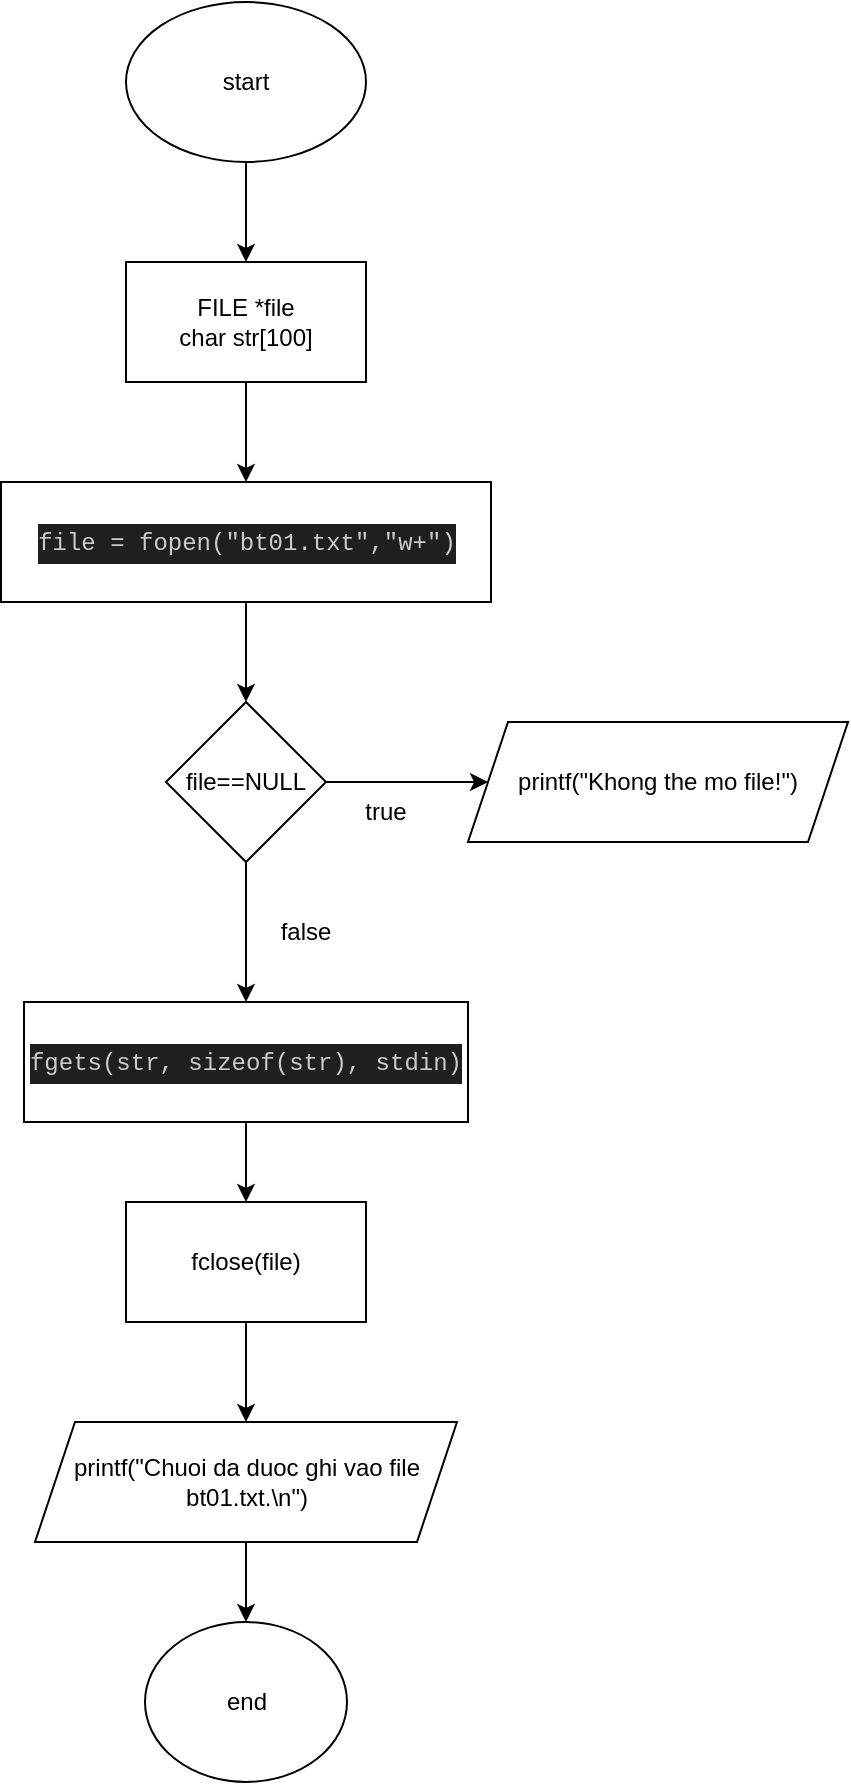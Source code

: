 <mxfile version="22.1.5" type="device">
  <diagram id="C5RBs43oDa-KdzZeNtuy" name="Page-1">
    <mxGraphModel dx="1120" dy="478" grid="1" gridSize="10" guides="1" tooltips="1" connect="1" arrows="1" fold="1" page="1" pageScale="1" pageWidth="827" pageHeight="1169" math="0" shadow="0">
      <root>
        <mxCell id="WIyWlLk6GJQsqaUBKTNV-0" />
        <mxCell id="WIyWlLk6GJQsqaUBKTNV-1" parent="WIyWlLk6GJQsqaUBKTNV-0" />
        <mxCell id="e3rrRO2QBJHNu68tRwAx-0" value="" style="edgeStyle=orthogonalEdgeStyle;rounded=0;orthogonalLoop=1;jettySize=auto;html=1;entryX=0.5;entryY=0;entryDx=0;entryDy=0;" parent="WIyWlLk6GJQsqaUBKTNV-1" source="e3rrRO2QBJHNu68tRwAx-1" target="e3rrRO2QBJHNu68tRwAx-17" edge="1">
          <mxGeometry relative="1" as="geometry">
            <mxPoint x="419" y="160" as="targetPoint" />
          </mxGeometry>
        </mxCell>
        <mxCell id="e3rrRO2QBJHNu68tRwAx-1" value="start" style="ellipse;whiteSpace=wrap;html=1;" parent="WIyWlLk6GJQsqaUBKTNV-1" vertex="1">
          <mxGeometry x="359" y="40" width="120" height="80" as="geometry" />
        </mxCell>
        <mxCell id="e3rrRO2QBJHNu68tRwAx-2" value="" style="edgeStyle=orthogonalEdgeStyle;rounded=0;orthogonalLoop=1;jettySize=auto;html=1;exitX=0.5;exitY=1;exitDx=0;exitDy=0;" parent="WIyWlLk6GJQsqaUBKTNV-1" source="e3rrRO2QBJHNu68tRwAx-17" target="e3rrRO2QBJHNu68tRwAx-5" edge="1">
          <mxGeometry relative="1" as="geometry">
            <mxPoint x="419" y="240" as="sourcePoint" />
          </mxGeometry>
        </mxCell>
        <mxCell id="e3rrRO2QBJHNu68tRwAx-4" value="" style="edgeStyle=orthogonalEdgeStyle;rounded=0;orthogonalLoop=1;jettySize=auto;html=1;" parent="WIyWlLk6GJQsqaUBKTNV-1" source="e3rrRO2QBJHNu68tRwAx-5" target="e3rrRO2QBJHNu68tRwAx-8" edge="1">
          <mxGeometry relative="1" as="geometry" />
        </mxCell>
        <mxCell id="e3rrRO2QBJHNu68tRwAx-5" value="&lt;div style=&quot;background-color: rgb(31, 31, 31); line-height: 19px;&quot;&gt;&lt;font face=&quot;Consolas, Courier New, monospace&quot; color=&quot;#cccccc&quot;&gt;file = fopen(&quot;bt01.txt&quot;,&quot;w+&quot;)&lt;/font&gt;&lt;br&gt;&lt;/div&gt;" style="rounded=0;whiteSpace=wrap;html=1;" parent="WIyWlLk6GJQsqaUBKTNV-1" vertex="1">
          <mxGeometry x="296.5" y="280" width="245" height="60" as="geometry" />
        </mxCell>
        <mxCell id="e3rrRO2QBJHNu68tRwAx-6" value="" style="edgeStyle=orthogonalEdgeStyle;rounded=0;orthogonalLoop=1;jettySize=auto;html=1;" parent="WIyWlLk6GJQsqaUBKTNV-1" source="e3rrRO2QBJHNu68tRwAx-8" target="e3rrRO2QBJHNu68tRwAx-9" edge="1">
          <mxGeometry relative="1" as="geometry" />
        </mxCell>
        <mxCell id="e3rrRO2QBJHNu68tRwAx-7" value="" style="edgeStyle=orthogonalEdgeStyle;rounded=0;orthogonalLoop=1;jettySize=auto;html=1;" parent="WIyWlLk6GJQsqaUBKTNV-1" source="e3rrRO2QBJHNu68tRwAx-8" target="e3rrRO2QBJHNu68tRwAx-11" edge="1">
          <mxGeometry relative="1" as="geometry" />
        </mxCell>
        <mxCell id="e3rrRO2QBJHNu68tRwAx-8" value="file==NULL" style="rhombus;whiteSpace=wrap;html=1;rounded=0;" parent="WIyWlLk6GJQsqaUBKTNV-1" vertex="1">
          <mxGeometry x="379" y="390" width="80" height="80" as="geometry" />
        </mxCell>
        <mxCell id="e3rrRO2QBJHNu68tRwAx-9" value="printf(&quot;Khong the mo file!&quot;)" style="shape=parallelogram;perimeter=parallelogramPerimeter;whiteSpace=wrap;html=1;fixedSize=1;" parent="WIyWlLk6GJQsqaUBKTNV-1" vertex="1">
          <mxGeometry x="530" y="400" width="190" height="60" as="geometry" />
        </mxCell>
        <mxCell id="e3rrRO2QBJHNu68tRwAx-10" value="" style="edgeStyle=orthogonalEdgeStyle;rounded=0;orthogonalLoop=1;jettySize=auto;html=1;" parent="WIyWlLk6GJQsqaUBKTNV-1" source="e3rrRO2QBJHNu68tRwAx-11" target="e3rrRO2QBJHNu68tRwAx-15" edge="1">
          <mxGeometry relative="1" as="geometry" />
        </mxCell>
        <mxCell id="e3rrRO2QBJHNu68tRwAx-11" value="&lt;div style=&quot;background-color: rgb(31, 31, 31); line-height: 19px;&quot;&gt;&lt;div style=&quot;line-height: 19px;&quot;&gt;&lt;font face=&quot;Consolas, Courier New, monospace&quot; color=&quot;#cccccc&quot;&gt;fgets(str, sizeof(str), stdin)&lt;/font&gt;&lt;br&gt;&lt;/div&gt;&lt;/div&gt;" style="rounded=0;whiteSpace=wrap;html=1;" parent="WIyWlLk6GJQsqaUBKTNV-1" vertex="1">
          <mxGeometry x="308" y="540" width="222" height="60" as="geometry" />
        </mxCell>
        <mxCell id="e3rrRO2QBJHNu68tRwAx-12" value="true" style="text;html=1;strokeColor=none;fillColor=none;align=center;verticalAlign=middle;whiteSpace=wrap;rounded=0;" parent="WIyWlLk6GJQsqaUBKTNV-1" vertex="1">
          <mxGeometry x="459" y="430" width="60" height="30" as="geometry" />
        </mxCell>
        <mxCell id="e3rrRO2QBJHNu68tRwAx-13" value="false" style="text;html=1;strokeColor=none;fillColor=none;align=center;verticalAlign=middle;whiteSpace=wrap;rounded=0;" parent="WIyWlLk6GJQsqaUBKTNV-1" vertex="1">
          <mxGeometry x="419" y="490" width="60" height="30" as="geometry" />
        </mxCell>
        <mxCell id="nc2ImaStvSvT1RqVb8Rp-3" value="" style="edgeStyle=orthogonalEdgeStyle;rounded=0;orthogonalLoop=1;jettySize=auto;html=1;" edge="1" parent="WIyWlLk6GJQsqaUBKTNV-1" source="e3rrRO2QBJHNu68tRwAx-15" target="nc2ImaStvSvT1RqVb8Rp-2">
          <mxGeometry relative="1" as="geometry" />
        </mxCell>
        <mxCell id="e3rrRO2QBJHNu68tRwAx-15" value="fclose(file)" style="whiteSpace=wrap;html=1;rounded=0;" parent="WIyWlLk6GJQsqaUBKTNV-1" vertex="1">
          <mxGeometry x="359" y="640" width="120" height="60" as="geometry" />
        </mxCell>
        <mxCell id="e3rrRO2QBJHNu68tRwAx-16" value="end" style="ellipse;whiteSpace=wrap;html=1;rounded=0;" parent="WIyWlLk6GJQsqaUBKTNV-1" vertex="1">
          <mxGeometry x="368.5" y="850" width="101" height="80" as="geometry" />
        </mxCell>
        <mxCell id="e3rrRO2QBJHNu68tRwAx-17" value="FILE *file&lt;br&gt;char str[100]" style="rounded=0;whiteSpace=wrap;html=1;" parent="WIyWlLk6GJQsqaUBKTNV-1" vertex="1">
          <mxGeometry x="359" y="170" width="120" height="60" as="geometry" />
        </mxCell>
        <mxCell id="nc2ImaStvSvT1RqVb8Rp-4" value="" style="edgeStyle=orthogonalEdgeStyle;rounded=0;orthogonalLoop=1;jettySize=auto;html=1;" edge="1" parent="WIyWlLk6GJQsqaUBKTNV-1" source="nc2ImaStvSvT1RqVb8Rp-2" target="e3rrRO2QBJHNu68tRwAx-16">
          <mxGeometry relative="1" as="geometry" />
        </mxCell>
        <mxCell id="nc2ImaStvSvT1RqVb8Rp-2" value="printf(&quot;Chuoi da duoc ghi vao file bt01.txt.\n&quot;)" style="shape=parallelogram;perimeter=parallelogramPerimeter;whiteSpace=wrap;html=1;fixedSize=1;" vertex="1" parent="WIyWlLk6GJQsqaUBKTNV-1">
          <mxGeometry x="313.5" y="750" width="211" height="60" as="geometry" />
        </mxCell>
      </root>
    </mxGraphModel>
  </diagram>
</mxfile>
